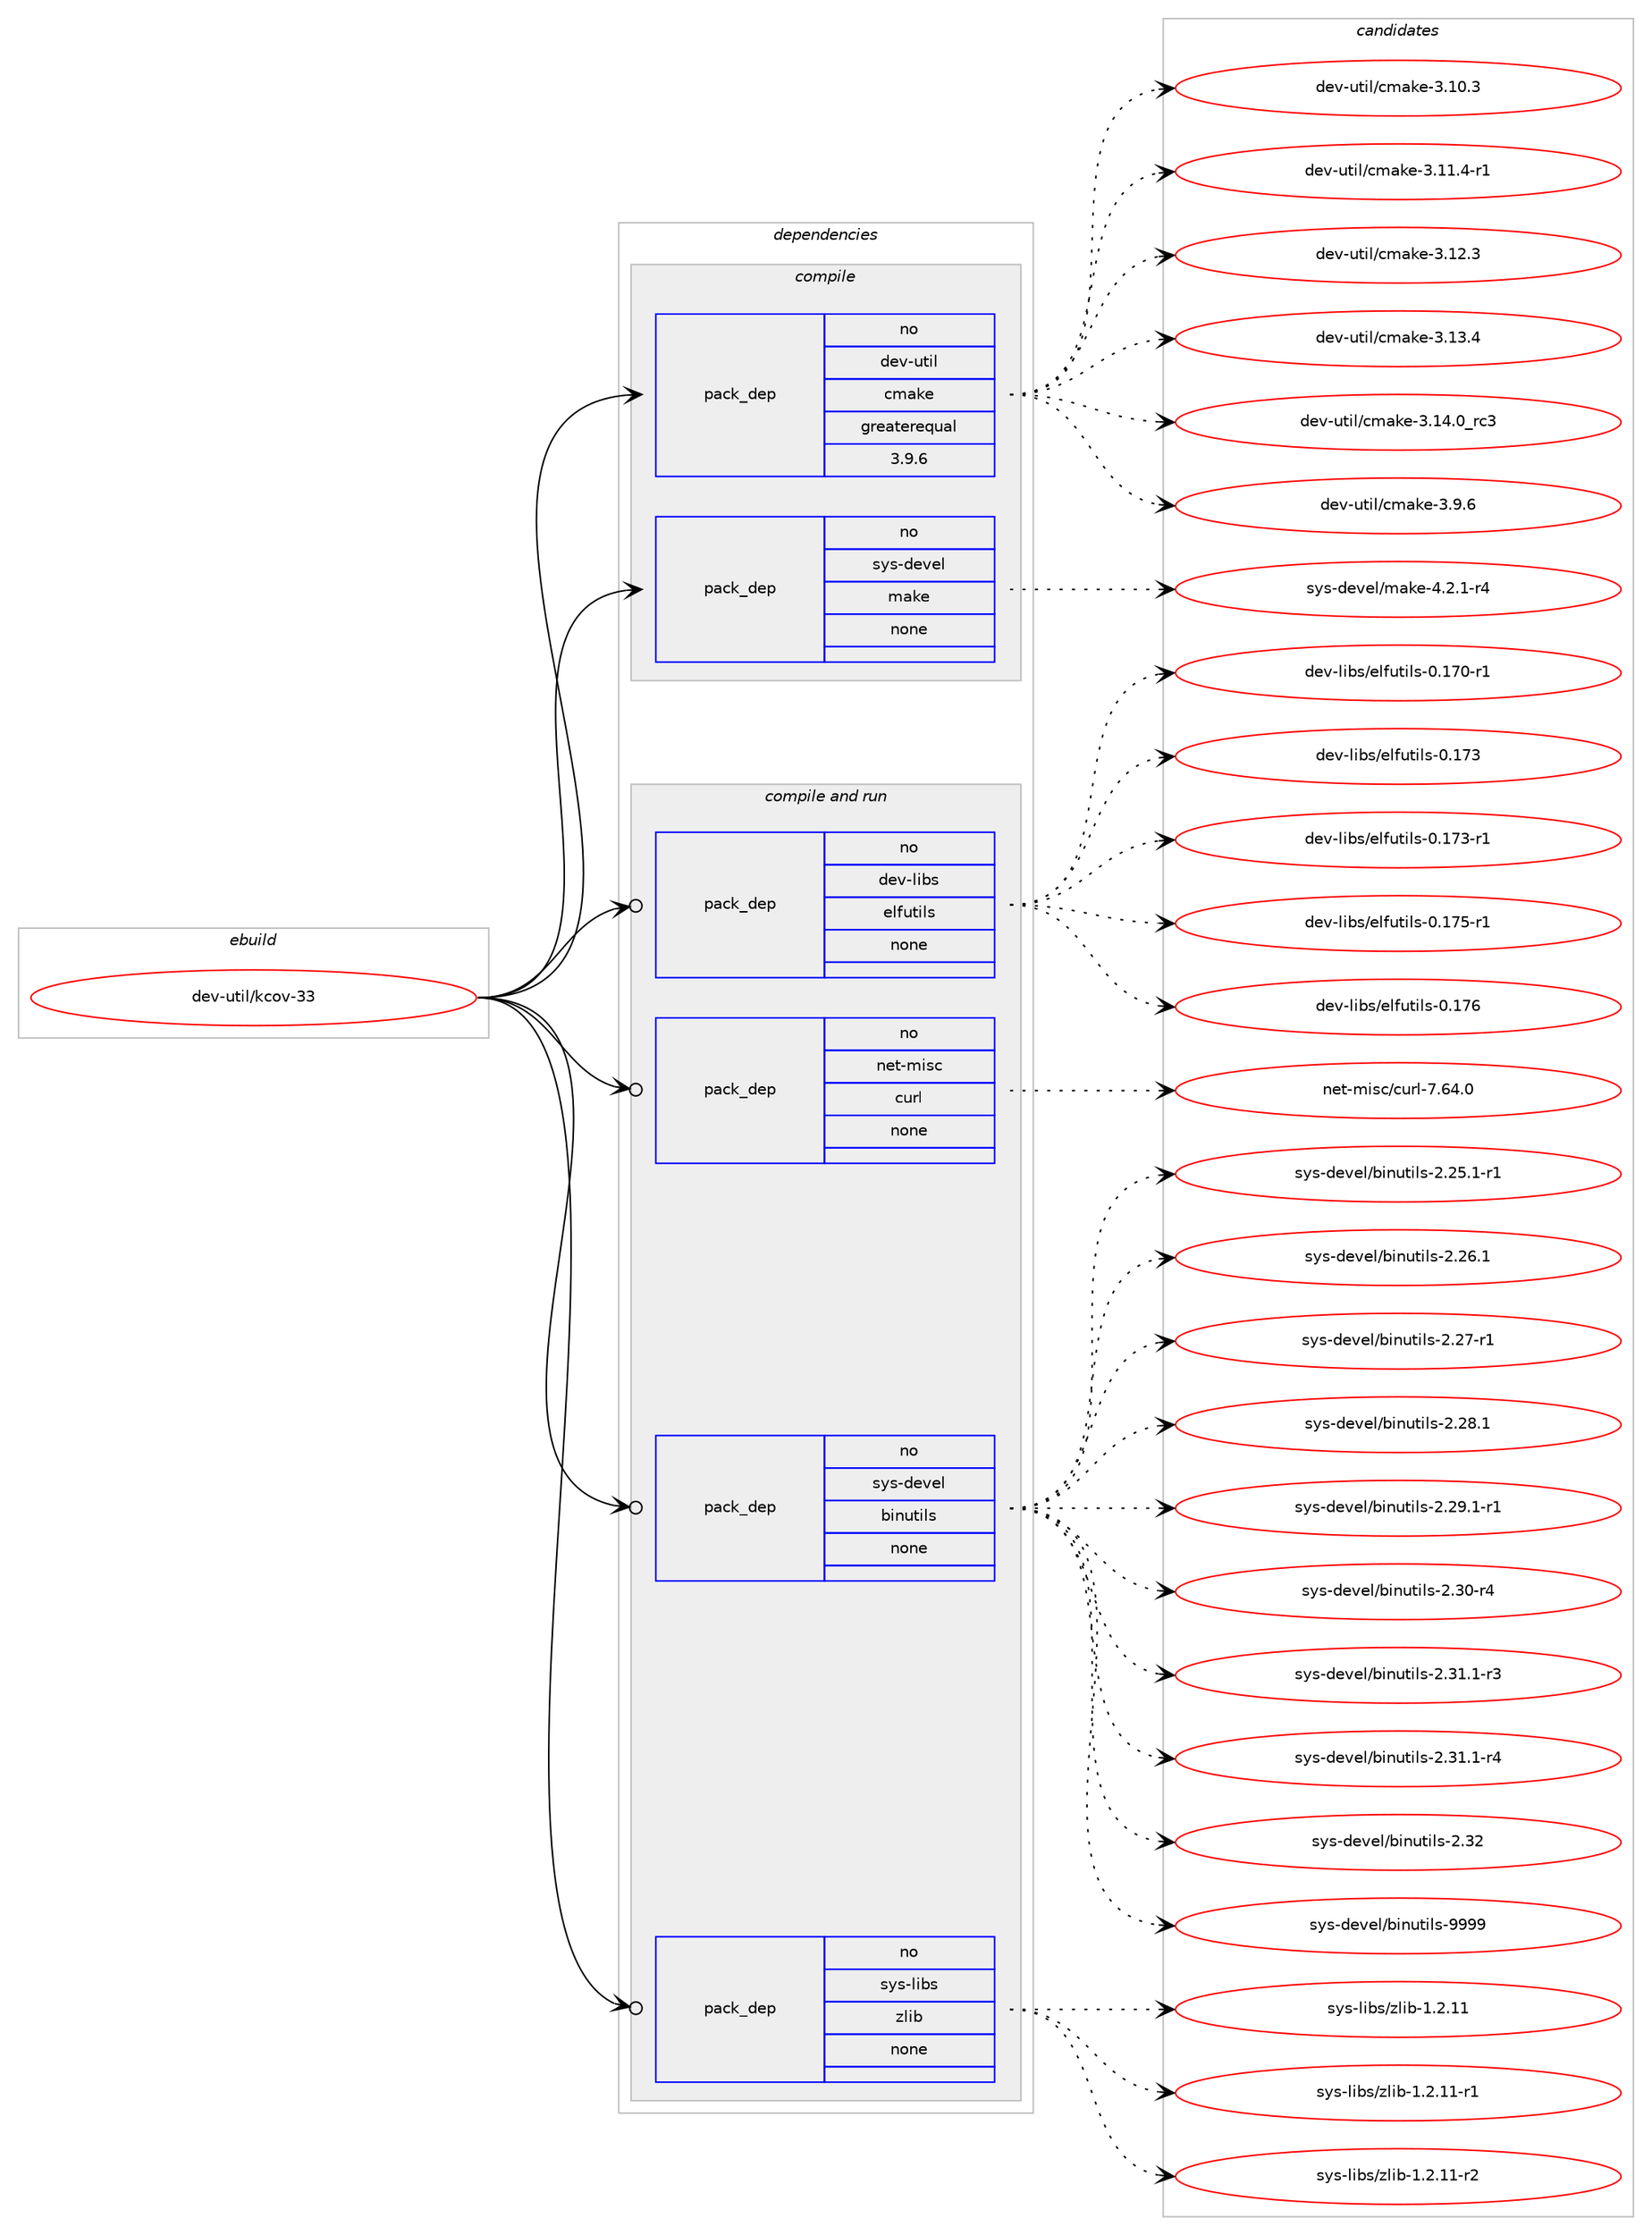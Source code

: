 digraph prolog {

# *************
# Graph options
# *************

newrank=true;
concentrate=true;
compound=true;
graph [rankdir=LR,fontname=Helvetica,fontsize=10,ranksep=1.5];#, ranksep=2.5, nodesep=0.2];
edge  [arrowhead=vee];
node  [fontname=Helvetica,fontsize=10];

# **********
# The ebuild
# **********

subgraph cluster_leftcol {
color=gray;
rank=same;
label=<<i>ebuild</i>>;
id [label="dev-util/kcov-33", color=red, width=4, href="../dev-util/kcov-33.svg"];
}

# ****************
# The dependencies
# ****************

subgraph cluster_midcol {
color=gray;
label=<<i>dependencies</i>>;
subgraph cluster_compile {
fillcolor="#eeeeee";
style=filled;
label=<<i>compile</i>>;
subgraph pack1098308 {
dependency1546544 [label=<<TABLE BORDER="0" CELLBORDER="1" CELLSPACING="0" CELLPADDING="4" WIDTH="220"><TR><TD ROWSPAN="6" CELLPADDING="30">pack_dep</TD></TR><TR><TD WIDTH="110">no</TD></TR><TR><TD>dev-util</TD></TR><TR><TD>cmake</TD></TR><TR><TD>greaterequal</TD></TR><TR><TD>3.9.6</TD></TR></TABLE>>, shape=none, color=blue];
}
id:e -> dependency1546544:w [weight=20,style="solid",arrowhead="vee"];
subgraph pack1098309 {
dependency1546545 [label=<<TABLE BORDER="0" CELLBORDER="1" CELLSPACING="0" CELLPADDING="4" WIDTH="220"><TR><TD ROWSPAN="6" CELLPADDING="30">pack_dep</TD></TR><TR><TD WIDTH="110">no</TD></TR><TR><TD>sys-devel</TD></TR><TR><TD>make</TD></TR><TR><TD>none</TD></TR><TR><TD></TD></TR></TABLE>>, shape=none, color=blue];
}
id:e -> dependency1546545:w [weight=20,style="solid",arrowhead="vee"];
}
subgraph cluster_compileandrun {
fillcolor="#eeeeee";
style=filled;
label=<<i>compile and run</i>>;
subgraph pack1098310 {
dependency1546546 [label=<<TABLE BORDER="0" CELLBORDER="1" CELLSPACING="0" CELLPADDING="4" WIDTH="220"><TR><TD ROWSPAN="6" CELLPADDING="30">pack_dep</TD></TR><TR><TD WIDTH="110">no</TD></TR><TR><TD>dev-libs</TD></TR><TR><TD>elfutils</TD></TR><TR><TD>none</TD></TR><TR><TD></TD></TR></TABLE>>, shape=none, color=blue];
}
id:e -> dependency1546546:w [weight=20,style="solid",arrowhead="odotvee"];
subgraph pack1098311 {
dependency1546547 [label=<<TABLE BORDER="0" CELLBORDER="1" CELLSPACING="0" CELLPADDING="4" WIDTH="220"><TR><TD ROWSPAN="6" CELLPADDING="30">pack_dep</TD></TR><TR><TD WIDTH="110">no</TD></TR><TR><TD>net-misc</TD></TR><TR><TD>curl</TD></TR><TR><TD>none</TD></TR><TR><TD></TD></TR></TABLE>>, shape=none, color=blue];
}
id:e -> dependency1546547:w [weight=20,style="solid",arrowhead="odotvee"];
subgraph pack1098312 {
dependency1546548 [label=<<TABLE BORDER="0" CELLBORDER="1" CELLSPACING="0" CELLPADDING="4" WIDTH="220"><TR><TD ROWSPAN="6" CELLPADDING="30">pack_dep</TD></TR><TR><TD WIDTH="110">no</TD></TR><TR><TD>sys-devel</TD></TR><TR><TD>binutils</TD></TR><TR><TD>none</TD></TR><TR><TD></TD></TR></TABLE>>, shape=none, color=blue];
}
id:e -> dependency1546548:w [weight=20,style="solid",arrowhead="odotvee"];
subgraph pack1098313 {
dependency1546549 [label=<<TABLE BORDER="0" CELLBORDER="1" CELLSPACING="0" CELLPADDING="4" WIDTH="220"><TR><TD ROWSPAN="6" CELLPADDING="30">pack_dep</TD></TR><TR><TD WIDTH="110">no</TD></TR><TR><TD>sys-libs</TD></TR><TR><TD>zlib</TD></TR><TR><TD>none</TD></TR><TR><TD></TD></TR></TABLE>>, shape=none, color=blue];
}
id:e -> dependency1546549:w [weight=20,style="solid",arrowhead="odotvee"];
}
subgraph cluster_run {
fillcolor="#eeeeee";
style=filled;
label=<<i>run</i>>;
}
}

# **************
# The candidates
# **************

subgraph cluster_choices {
rank=same;
color=gray;
label=<<i>candidates</i>>;

subgraph choice1098308 {
color=black;
nodesep=1;
choice1001011184511711610510847991099710710145514649484651 [label="dev-util/cmake-3.10.3", color=red, width=4,href="../dev-util/cmake-3.10.3.svg"];
choice10010111845117116105108479910997107101455146494946524511449 [label="dev-util/cmake-3.11.4-r1", color=red, width=4,href="../dev-util/cmake-3.11.4-r1.svg"];
choice1001011184511711610510847991099710710145514649504651 [label="dev-util/cmake-3.12.3", color=red, width=4,href="../dev-util/cmake-3.12.3.svg"];
choice1001011184511711610510847991099710710145514649514652 [label="dev-util/cmake-3.13.4", color=red, width=4,href="../dev-util/cmake-3.13.4.svg"];
choice1001011184511711610510847991099710710145514649524648951149951 [label="dev-util/cmake-3.14.0_rc3", color=red, width=4,href="../dev-util/cmake-3.14.0_rc3.svg"];
choice10010111845117116105108479910997107101455146574654 [label="dev-util/cmake-3.9.6", color=red, width=4,href="../dev-util/cmake-3.9.6.svg"];
dependency1546544:e -> choice1001011184511711610510847991099710710145514649484651:w [style=dotted,weight="100"];
dependency1546544:e -> choice10010111845117116105108479910997107101455146494946524511449:w [style=dotted,weight="100"];
dependency1546544:e -> choice1001011184511711610510847991099710710145514649504651:w [style=dotted,weight="100"];
dependency1546544:e -> choice1001011184511711610510847991099710710145514649514652:w [style=dotted,weight="100"];
dependency1546544:e -> choice1001011184511711610510847991099710710145514649524648951149951:w [style=dotted,weight="100"];
dependency1546544:e -> choice10010111845117116105108479910997107101455146574654:w [style=dotted,weight="100"];
}
subgraph choice1098309 {
color=black;
nodesep=1;
choice1151211154510010111810110847109971071014552465046494511452 [label="sys-devel/make-4.2.1-r4", color=red, width=4,href="../sys-devel/make-4.2.1-r4.svg"];
dependency1546545:e -> choice1151211154510010111810110847109971071014552465046494511452:w [style=dotted,weight="100"];
}
subgraph choice1098310 {
color=black;
nodesep=1;
choice1001011184510810598115471011081021171161051081154548464955484511449 [label="dev-libs/elfutils-0.170-r1", color=red, width=4,href="../dev-libs/elfutils-0.170-r1.svg"];
choice100101118451081059811547101108102117116105108115454846495551 [label="dev-libs/elfutils-0.173", color=red, width=4,href="../dev-libs/elfutils-0.173.svg"];
choice1001011184510810598115471011081021171161051081154548464955514511449 [label="dev-libs/elfutils-0.173-r1", color=red, width=4,href="../dev-libs/elfutils-0.173-r1.svg"];
choice1001011184510810598115471011081021171161051081154548464955534511449 [label="dev-libs/elfutils-0.175-r1", color=red, width=4,href="../dev-libs/elfutils-0.175-r1.svg"];
choice100101118451081059811547101108102117116105108115454846495554 [label="dev-libs/elfutils-0.176", color=red, width=4,href="../dev-libs/elfutils-0.176.svg"];
dependency1546546:e -> choice1001011184510810598115471011081021171161051081154548464955484511449:w [style=dotted,weight="100"];
dependency1546546:e -> choice100101118451081059811547101108102117116105108115454846495551:w [style=dotted,weight="100"];
dependency1546546:e -> choice1001011184510810598115471011081021171161051081154548464955514511449:w [style=dotted,weight="100"];
dependency1546546:e -> choice1001011184510810598115471011081021171161051081154548464955534511449:w [style=dotted,weight="100"];
dependency1546546:e -> choice100101118451081059811547101108102117116105108115454846495554:w [style=dotted,weight="100"];
}
subgraph choice1098311 {
color=black;
nodesep=1;
choice1101011164510910511599479911711410845554654524648 [label="net-misc/curl-7.64.0", color=red, width=4,href="../net-misc/curl-7.64.0.svg"];
dependency1546547:e -> choice1101011164510910511599479911711410845554654524648:w [style=dotted,weight="100"];
}
subgraph choice1098312 {
color=black;
nodesep=1;
choice115121115451001011181011084798105110117116105108115455046505346494511449 [label="sys-devel/binutils-2.25.1-r1", color=red, width=4,href="../sys-devel/binutils-2.25.1-r1.svg"];
choice11512111545100101118101108479810511011711610510811545504650544649 [label="sys-devel/binutils-2.26.1", color=red, width=4,href="../sys-devel/binutils-2.26.1.svg"];
choice11512111545100101118101108479810511011711610510811545504650554511449 [label="sys-devel/binutils-2.27-r1", color=red, width=4,href="../sys-devel/binutils-2.27-r1.svg"];
choice11512111545100101118101108479810511011711610510811545504650564649 [label="sys-devel/binutils-2.28.1", color=red, width=4,href="../sys-devel/binutils-2.28.1.svg"];
choice115121115451001011181011084798105110117116105108115455046505746494511449 [label="sys-devel/binutils-2.29.1-r1", color=red, width=4,href="../sys-devel/binutils-2.29.1-r1.svg"];
choice11512111545100101118101108479810511011711610510811545504651484511452 [label="sys-devel/binutils-2.30-r4", color=red, width=4,href="../sys-devel/binutils-2.30-r4.svg"];
choice115121115451001011181011084798105110117116105108115455046514946494511451 [label="sys-devel/binutils-2.31.1-r3", color=red, width=4,href="../sys-devel/binutils-2.31.1-r3.svg"];
choice115121115451001011181011084798105110117116105108115455046514946494511452 [label="sys-devel/binutils-2.31.1-r4", color=red, width=4,href="../sys-devel/binutils-2.31.1-r4.svg"];
choice1151211154510010111810110847981051101171161051081154550465150 [label="sys-devel/binutils-2.32", color=red, width=4,href="../sys-devel/binutils-2.32.svg"];
choice1151211154510010111810110847981051101171161051081154557575757 [label="sys-devel/binutils-9999", color=red, width=4,href="../sys-devel/binutils-9999.svg"];
dependency1546548:e -> choice115121115451001011181011084798105110117116105108115455046505346494511449:w [style=dotted,weight="100"];
dependency1546548:e -> choice11512111545100101118101108479810511011711610510811545504650544649:w [style=dotted,weight="100"];
dependency1546548:e -> choice11512111545100101118101108479810511011711610510811545504650554511449:w [style=dotted,weight="100"];
dependency1546548:e -> choice11512111545100101118101108479810511011711610510811545504650564649:w [style=dotted,weight="100"];
dependency1546548:e -> choice115121115451001011181011084798105110117116105108115455046505746494511449:w [style=dotted,weight="100"];
dependency1546548:e -> choice11512111545100101118101108479810511011711610510811545504651484511452:w [style=dotted,weight="100"];
dependency1546548:e -> choice115121115451001011181011084798105110117116105108115455046514946494511451:w [style=dotted,weight="100"];
dependency1546548:e -> choice115121115451001011181011084798105110117116105108115455046514946494511452:w [style=dotted,weight="100"];
dependency1546548:e -> choice1151211154510010111810110847981051101171161051081154550465150:w [style=dotted,weight="100"];
dependency1546548:e -> choice1151211154510010111810110847981051101171161051081154557575757:w [style=dotted,weight="100"];
}
subgraph choice1098313 {
color=black;
nodesep=1;
choice1151211154510810598115471221081059845494650464949 [label="sys-libs/zlib-1.2.11", color=red, width=4,href="../sys-libs/zlib-1.2.11.svg"];
choice11512111545108105981154712210810598454946504649494511449 [label="sys-libs/zlib-1.2.11-r1", color=red, width=4,href="../sys-libs/zlib-1.2.11-r1.svg"];
choice11512111545108105981154712210810598454946504649494511450 [label="sys-libs/zlib-1.2.11-r2", color=red, width=4,href="../sys-libs/zlib-1.2.11-r2.svg"];
dependency1546549:e -> choice1151211154510810598115471221081059845494650464949:w [style=dotted,weight="100"];
dependency1546549:e -> choice11512111545108105981154712210810598454946504649494511449:w [style=dotted,weight="100"];
dependency1546549:e -> choice11512111545108105981154712210810598454946504649494511450:w [style=dotted,weight="100"];
}
}

}
